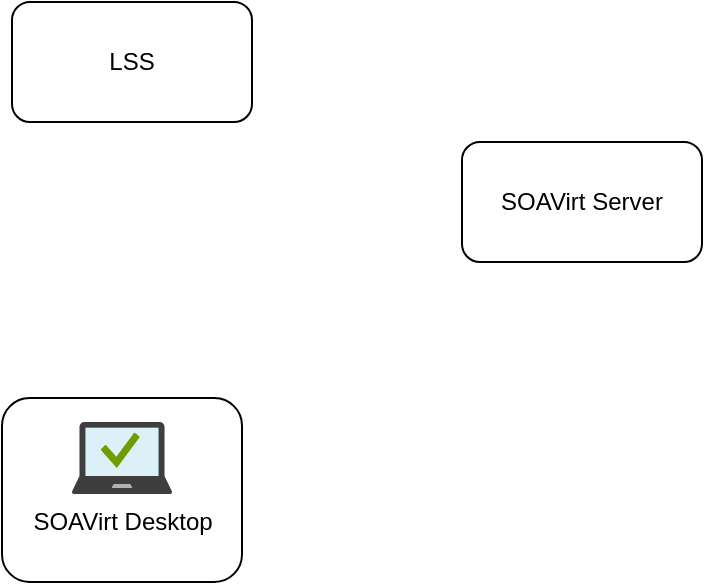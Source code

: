 <mxfile version="26.0.16">
  <diagram name="Page-1" id="xfao6fuQPVH5N2smwf6X">
    <mxGraphModel dx="2074" dy="1098" grid="1" gridSize="10" guides="1" tooltips="1" connect="1" arrows="1" fold="1" page="1" pageScale="1" pageWidth="850" pageHeight="1100" math="0" shadow="0">
      <root>
        <mxCell id="0" />
        <mxCell id="1" parent="0" />
        <mxCell id="e06p3Hk24R48uFPyvANo-4" value="" style="rounded=1;whiteSpace=wrap;html=1;" vertex="1" parent="1">
          <mxGeometry x="135" y="348" width="120" height="92" as="geometry" />
        </mxCell>
        <mxCell id="e06p3Hk24R48uFPyvANo-1" value="LSS" style="rounded=1;whiteSpace=wrap;html=1;" vertex="1" parent="1">
          <mxGeometry x="140" y="150" width="120" height="60" as="geometry" />
        </mxCell>
        <mxCell id="e06p3Hk24R48uFPyvANo-2" value="SOAVirt Server" style="rounded=1;whiteSpace=wrap;html=1;" vertex="1" parent="1">
          <mxGeometry x="365" y="220" width="120" height="60" as="geometry" />
        </mxCell>
        <mxCell id="e06p3Hk24R48uFPyvANo-3" value="SOAVirt Desktop" style="image;sketch=0;aspect=fixed;html=1;points=[];align=center;fontSize=12;image=img/lib/mscae/Managed_Desktop.svg;" vertex="1" parent="1">
          <mxGeometry x="170" y="360" width="50" height="36" as="geometry" />
        </mxCell>
      </root>
    </mxGraphModel>
  </diagram>
</mxfile>
